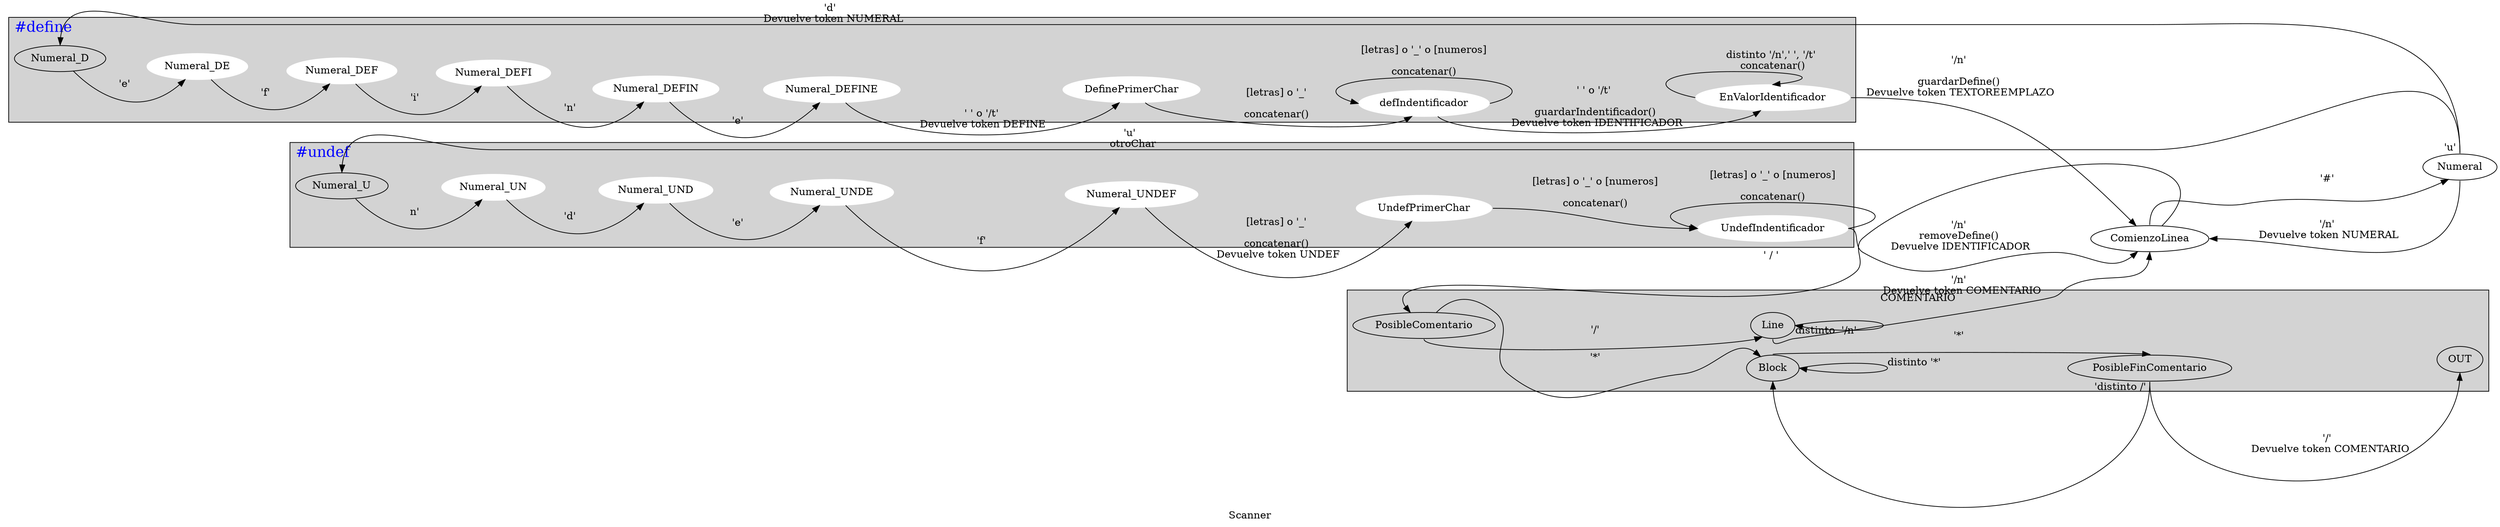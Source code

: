 digraph G {

 rankdir="LR";

 style=filled;
 label = "Scanner"

//Nodos
 ComienzoLinea; // [color=red];
 //OUT;
 PosibleComentario;
 PosibleFinComentario;
 Block;
 Line;
 //EnPalabra;
 Numeral;
// HASHTAG_D; HASHTAG_DE; HASHTAG_DEF;HASHTAG_DEFI; HASHTAG_DEFIN; HASHTAG_DEFINE;
//HASHTAG_U; HASHTAG_UN; HASHTAG_UND; HASHTAG_UNDE;HASHTAG_UNDEF;
 //i2;n3;c;l;u2;d3;e4;
// DefinePrimerChar;
// defIndentificador;
// UndefPrimerChar;
// EnValorIdentificador;
// UndefIndentificador;
// defArchivo ;
 ComienzoLinea -> PosibleComentario  [label="' / ' \n ", tailport=ne ,headport=nw] ;
 ComienzoLinea -> Numeral [label=" '#' \n " ,tailport=n ,headport=sw];
 
 //Transiciones
 subgraph cluster_Comentario {
      label = "COMENTARIO"



 //ComienzoLinea -> OUT [label="' ' o '/t' \n OtroChar", tailport=nw ,headport=nw] ;
 //ComienzoLinea -> EnPalabra [label="distinto\n ('#',' ','/t','/n') \n  concatenar()\n buscar()\ OtroChar", tailport=e ,headport=nw] ;
 //ComienzoLinea -> ComienzoLinea  [headlabel="' /n ' \n OtroChar", tailport=n ,headport=w] ;
 PosibleComentario ->Block   [label=" '*' \n " ,tailport=ne ,headport=nw] ;
 PosibleComentario ->Line   [label=" '/' \n " ,tailport=s ,headport=sw] ;
 
 Block -> Block [label="distinto '*' \n " ,tailport=e ,headport=e];
 Block -> PosibleFinComentario   [label=" '*' \n " ,tailport=n ,headport=n] ;
 
 Line -> Line  [headlabel="distinto  '/n' \n " ,tailport=e ,headport=e] ;
 PosibleFinComentario -> Block   [taillabel=" 'distinto /' \n " ,tailport=s ,headport=s]
 PosibleFinComentario -> OUT [label=" '/' \n  Devuelve token COMENTARIO" ,tailport=s ,headport=s];
 }
 Line -> ComienzoLinea  [label=" '/n' \n  Devuelve token COMENTARIO" ,tailport=s ,headport=s] ; 
 /*OUT -> OUT [label=" ' ' o '/t' \n OtroChar" ,tailport=n ,headport=n];
 OUT -> EnPalabra [label="distinto ( '/n', ' ', '/t')\n  OtroChar " ,tailport=ne ,headport=w];
 OUT -> ComienzoLinea [label=" '/n' \n OtroChar" ,tailport=sw ,headport=se];
 EnPalabra -> OUT [label="' ' o '/t' \n reemplazar()\n OtroChar" ,tailport=s ,headport=se];
 EnPalabra -> ComienzoLinea [label=" '/n' \nreemplazar()\n OtroChar" ,tailport=sw ,headport=sw];
 EnPalabra -> PosibleComentario [label="'/' \n OtroChar" ,tailport=n ,headport=n];
 EnPalabra -> EnPalabra [taillabel="distinto ( '/n', ' ', '/t')\n  concatenar() \n OtroChar" ,tailport=e ,headport=e];
*/

 
 // Atender Define, Include, Undef
 
Numeral -> ComienzoLinea [label=" '/n' \n Devuelve token NUMERAL" ,tailport=s ,headport=e] ;
 
 
 Numeral -> Numeral_D [label="'d' \n Devuelve token NUMERAL" ,tailport=n ,headport=n];
 
 

 //Define
 
 subgraph cluster_define {
                        style=filled;
                        node [style=filled,color=white];
                         
                        Numeral_D -> Numeral_DE [label="'e' \n " ,tailport=se ,headport=sw];
                        Numeral_DE -> Numeral_DEF[label="'f' \n " ,tailport=se ,headport=sw];
                        Numeral_DEF->Numeral_DEFI [label="'i' \n " ,tailport=se ,headport=sw];
                        Numeral_DEFI->Numeral_DEFIN [label="'n' \n " ,tailport=se ,headport=sw];
                        Numeral_DEFIN -> Numeral_DEFINE [label="'e' \n " ,tailport=se ,headport=sw];
                       // Numeral_DEFINE ->  Numeral_DEFINE [label="Comparar Define" ,tailport=e ,headport=s];
                        Numeral_DEFINE ->  DefinePrimerChar   [label="' ' o '/t' \n Devuelve token DEFINE " ,tailport=se ,headport=sw];
                        DefinePrimerChar -> defIndentificador [label="[letras] o '_'\n \n concatenar() " ,tailport=se ,headport=sw];
                        defIndentificador -> defIndentificador [label="[letras] o '_' o [numeros]\n \n concatenar() " ,tailport=e ,headport=w];
                        defIndentificador -> EnValorIdentificador [label="' ' o '/t' \n \n guardarIndentificador() \n Devuelve token IDENTIFICADOR" ,tailport=se ,headport=sw];
                         labeljust="l";
                         fontsize = 20 fontcolor=blue;
                         label = "#define";
}
 
 EnValorIdentificador -> ComienzoLinea [label=" '/n' \n \n guardarDefine() \n Devuelve token TEXTOREEMPLAZO" ,tailport=e ,headport=nw] ;
 EnValorIdentificador ->  EnValorIdentificador [label="distinto '/n',' ', '/t' \n concatenar() " ,tailport=w ,headport=n] ;
 Numeral -> Numeral_U [taillabel="'u' \n",label="'u' \n otroChar" ,tailport=n,headport=n];
 
 
 subgraph cluster_undef {
                        style=filled;
                        node [style=filled,color=white];
                    
                         Numeral_U -> Numeral_UN  [label="n' \n " ,tailport=se ,headport=sw];
                         Numeral_UN ->Numeral_UND [label="'d' \n " ,tailport=se ,headport=sw];
                         Numeral_UND ->Numeral_UNDE [label="'e' \n " ,tailport=se ,headport=sw];
                         Numeral_UNDE-> Numeral_UNDEF [label="'f' \n " ,tailport=se ,headport=sw];
                         Numeral_UNDEF ->  UndefPrimerChar [label="[letras] o '_'\n \n concatenar() \n Devuelve token UNDEF" ,tailport=se ,headport=sw];
                         UndefPrimerChar->UndefIndentificador [label="[letras] o '_' o [numeros]\n \n concatenar() " ,tailport=e ,headport=w];
                         UndefIndentificador -> UndefIndentificador [label="[letras] o '_' o [numeros]\n \n concatenar() " ,tailport=e ,headport=w];
                         labeljust="l";
                         fontsize = 20 fontcolor=blue;
                         label = "#undef";
    
}
  UndefIndentificador -> ComienzoLinea [label=" '/n' \n removeDefine() \n Devuelve IDENTIFICADOR" ,tailport=e ,headport=sw] ;


/*
 Hashtag -> i2 [taillabel="'i' \n otroChar",headlabel="'u' \n otroChar" ,tailport=w ,headport=n];
 subgraph cluster_include {
                        style=filled;
                        node [style=filled,color=white];
                         
                         i2 -> n3 [label="'n' \n otroChar" ,tailport=se ,headport=sw];
                         n3 -> c [label="'c' \n otroChar" ,tailport=se ,headport=sw];
                         c -> l [label="'l' \n otroChar" ,tailport=se ,headport=sw];
                         l -> u2 [label="'u' \n otroChar" ,tailport=se ,headport=sw];
                         u2 -> d3 [label="'d' \n otroChar" ,tailport=se ,headport=sw];
                         d3 -> e4 [label="'e' \n otroChar" ,tailport=se ,headport=sw];
                        e4 ->  PosibleDefArchivo   [label="' ' o '/t' \n otroChar " ,tailport=se ,headport=sw];
                        PosibleDefArchivo -> defArchivo [label=" ' '' ' \n otroChar " ,tailport=se ,headport=sw];
                        defArchivo -> defArchivo [label=" distinto (' '' ','/n',' ',' /t') \n concatenar(),buscarArchivo(),pegar()\n otroChar " ,tailport=n ,headport=w];
                        defArchivo -> finDefArchivo [label=" ' '' ' \n concatenar(),buscarArchivo(),pegar()\n otroChar " ,tailport=se ,headport=sw];
                         labeljust="l";
                         fontsize = 20 fontcolor=blue;
                         label = "#include";
    
}
finDefArchivo -> ComienzoLinea [label="' ' o '/t' \n otroChar " ,tailport=se ,headport=sw];
 */
  
}
